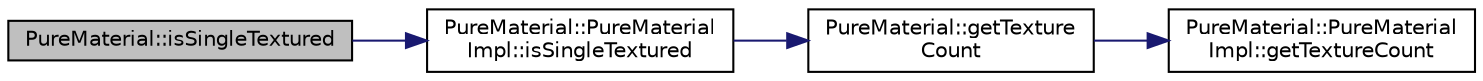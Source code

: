 digraph "PureMaterial::isSingleTextured"
{
 // LATEX_PDF_SIZE
  edge [fontname="Helvetica",fontsize="10",labelfontname="Helvetica",labelfontsize="10"];
  node [fontname="Helvetica",fontsize="10",shape=record];
  rankdir="LR";
  Node1 [label="PureMaterial::isSingleTextured",height=0.2,width=0.4,color="black", fillcolor="grey75", style="filled", fontcolor="black",tooltip="Gets whether the material has only 1 textured layer."];
  Node1 -> Node2 [color="midnightblue",fontsize="10",style="solid",fontname="Helvetica"];
  Node2 [label="PureMaterial::PureMaterial\lImpl::isSingleTextured",height=0.2,width=0.4,color="black", fillcolor="white", style="filled",URL="$class_pure_material_1_1_pure_material_impl.html#accbe269a4a70f96271e14f4519489a19",tooltip=" "];
  Node2 -> Node3 [color="midnightblue",fontsize="10",style="solid",fontname="Helvetica"];
  Node3 [label="PureMaterial::getTexture\lCount",height=0.2,width=0.4,color="black", fillcolor="white", style="filled",URL="$class_pure_material.html#ab817ea8a9b5c097ae3edc0ea05a7b7ab",tooltip="Gets the number of textures assigned to this material."];
  Node3 -> Node4 [color="midnightblue",fontsize="10",style="solid",fontname="Helvetica"];
  Node4 [label="PureMaterial::PureMaterial\lImpl::getTextureCount",height=0.2,width=0.4,color="black", fillcolor="white", style="filled",URL="$class_pure_material_1_1_pure_material_impl.html#a692996ba68d7e5dc66a5b65e57bffad5",tooltip=" "];
}
